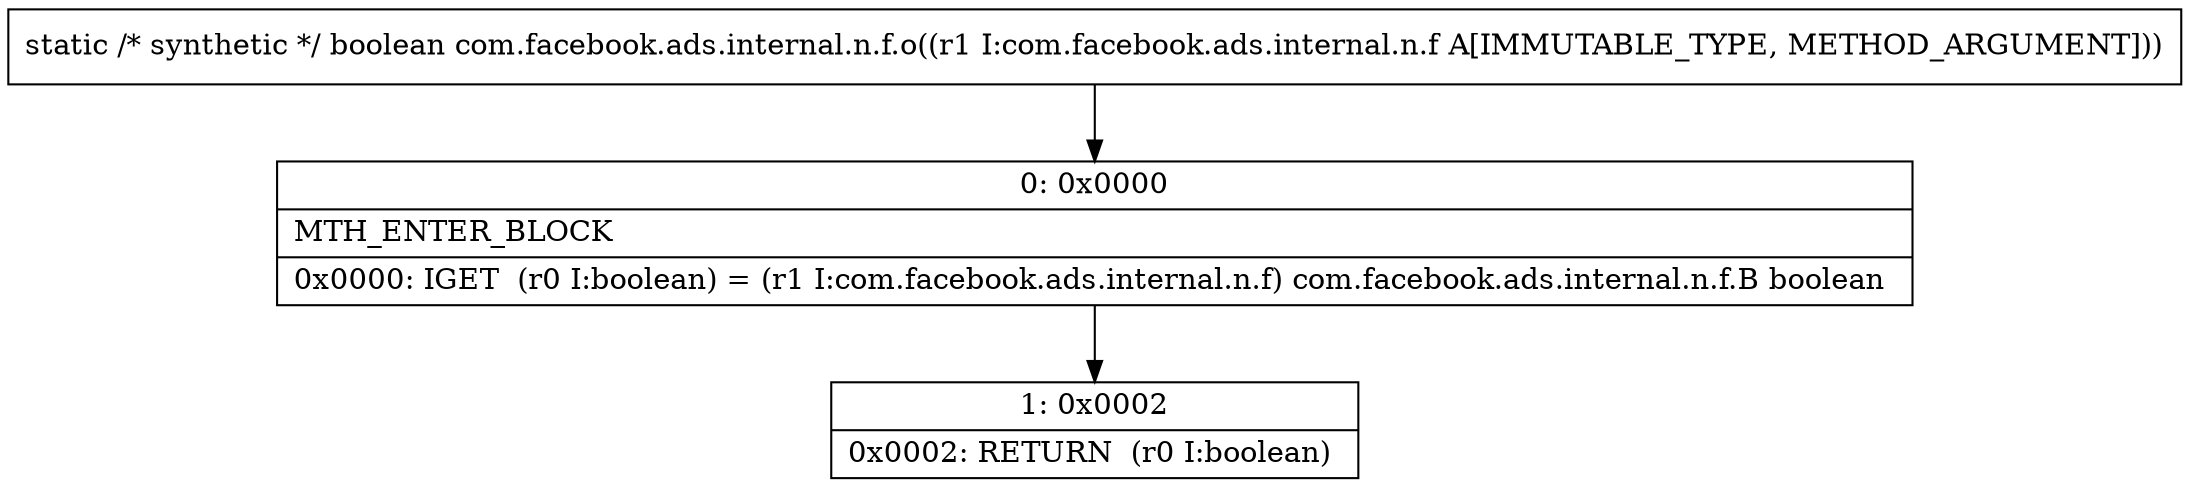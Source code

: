 digraph "CFG forcom.facebook.ads.internal.n.f.o(Lcom\/facebook\/ads\/internal\/n\/f;)Z" {
Node_0 [shape=record,label="{0\:\ 0x0000|MTH_ENTER_BLOCK\l|0x0000: IGET  (r0 I:boolean) = (r1 I:com.facebook.ads.internal.n.f) com.facebook.ads.internal.n.f.B boolean \l}"];
Node_1 [shape=record,label="{1\:\ 0x0002|0x0002: RETURN  (r0 I:boolean) \l}"];
MethodNode[shape=record,label="{static \/* synthetic *\/ boolean com.facebook.ads.internal.n.f.o((r1 I:com.facebook.ads.internal.n.f A[IMMUTABLE_TYPE, METHOD_ARGUMENT])) }"];
MethodNode -> Node_0;
Node_0 -> Node_1;
}


